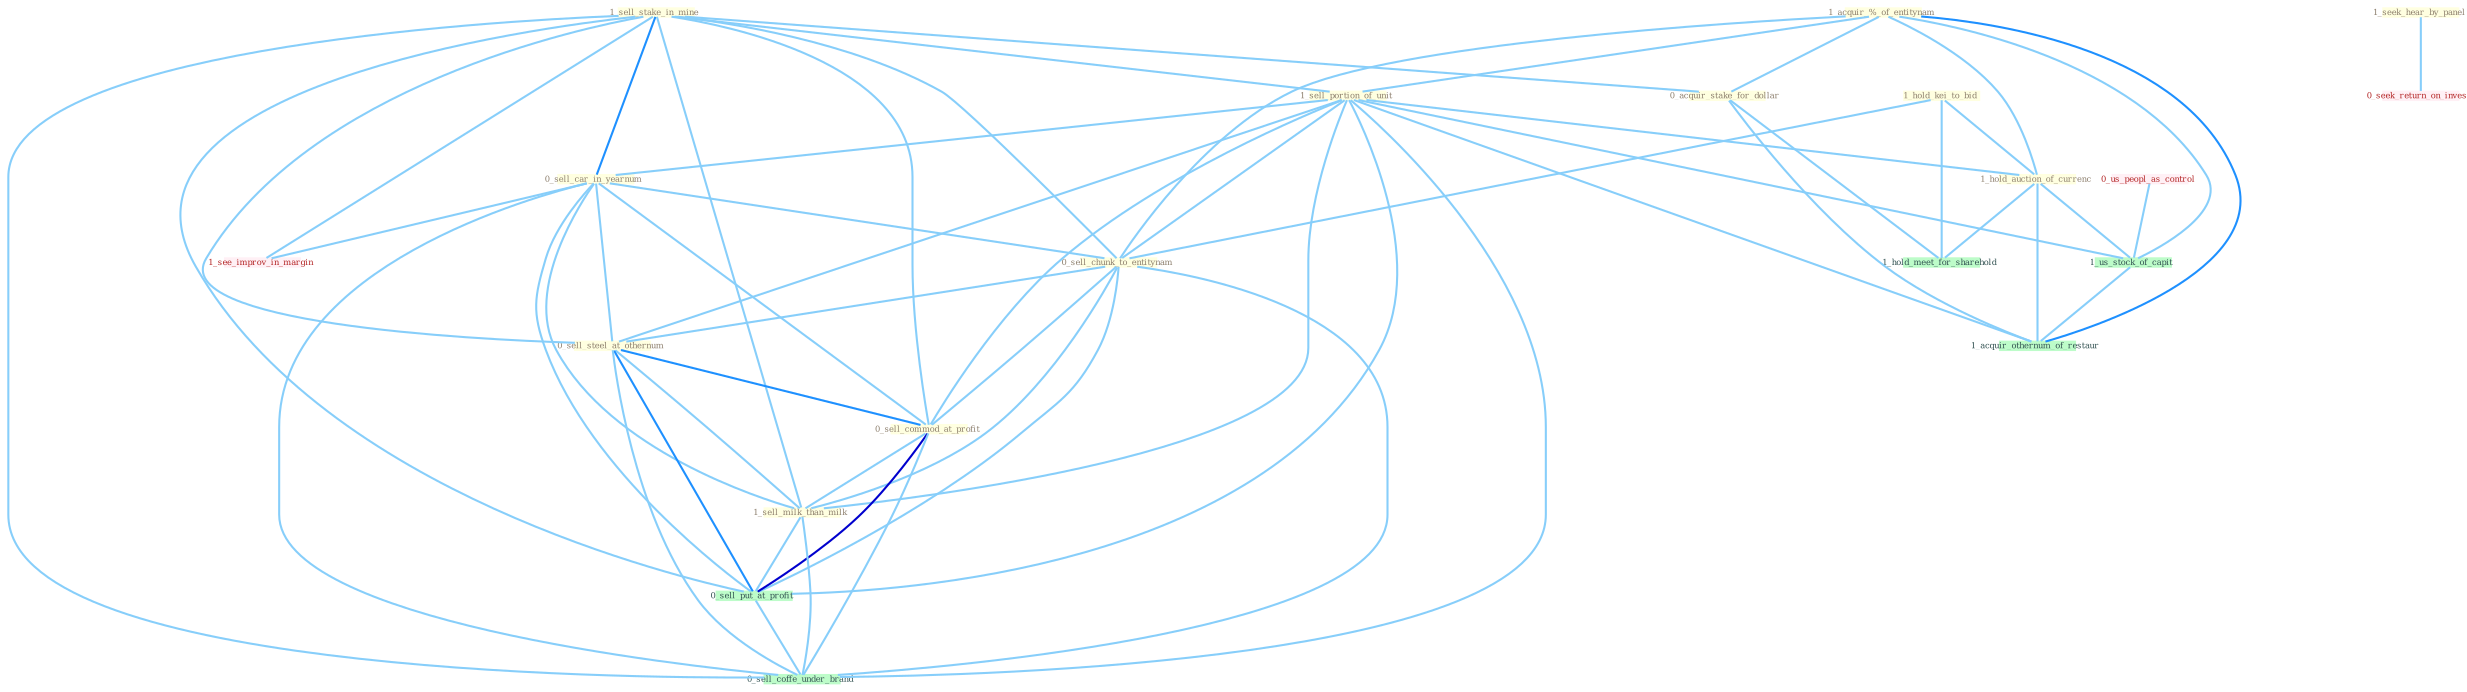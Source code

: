 Graph G{ 
    node
    [shape=polygon,style=filled,width=.5,height=.06,color="#BDFCC9",fixedsize=true,fontsize=4,
    fontcolor="#2f4f4f"];
    {node
    [color="#ffffe0", fontcolor="#8b7d6b"] "1_sell_stake_in_mine " "1_acquir_%_of_entitynam " "1_sell_portion_of_unit " "1_hold_kei_to_bid " "0_sell_car_in_yearnum " "0_sell_chunk_to_entitynam " "0_sell_steel_at_othernum " "0_sell_commod_at_profit " "0_acquir_stake_for_dollar " "1_sell_milk_than_milk " "1_hold_auction_of_currenc " "1_seek_hear_by_panel "}
{node [color="#fff0f5", fontcolor="#b22222"] "0_us_peopl_as_control " "0_seek_return_on_invest " "1_see_improv_in_margin "}
edge [color="#B0E2FF"];

	"1_sell_stake_in_mine " -- "1_sell_portion_of_unit " [w="1", color="#87cefa" ];
	"1_sell_stake_in_mine " -- "0_sell_car_in_yearnum " [w="2", color="#1e90ff" , len=0.8];
	"1_sell_stake_in_mine " -- "0_sell_chunk_to_entitynam " [w="1", color="#87cefa" ];
	"1_sell_stake_in_mine " -- "0_sell_steel_at_othernum " [w="1", color="#87cefa" ];
	"1_sell_stake_in_mine " -- "0_sell_commod_at_profit " [w="1", color="#87cefa" ];
	"1_sell_stake_in_mine " -- "0_acquir_stake_for_dollar " [w="1", color="#87cefa" ];
	"1_sell_stake_in_mine " -- "1_sell_milk_than_milk " [w="1", color="#87cefa" ];
	"1_sell_stake_in_mine " -- "0_sell_put_at_profit " [w="1", color="#87cefa" ];
	"1_sell_stake_in_mine " -- "1_see_improv_in_margin " [w="1", color="#87cefa" ];
	"1_sell_stake_in_mine " -- "0_sell_coffe_under_brand " [w="1", color="#87cefa" ];
	"1_acquir_%_of_entitynam " -- "1_sell_portion_of_unit " [w="1", color="#87cefa" ];
	"1_acquir_%_of_entitynam " -- "0_sell_chunk_to_entitynam " [w="1", color="#87cefa" ];
	"1_acquir_%_of_entitynam " -- "0_acquir_stake_for_dollar " [w="1", color="#87cefa" ];
	"1_acquir_%_of_entitynam " -- "1_hold_auction_of_currenc " [w="1", color="#87cefa" ];
	"1_acquir_%_of_entitynam " -- "1_us_stock_of_capit " [w="1", color="#87cefa" ];
	"1_acquir_%_of_entitynam " -- "1_acquir_othernum_of_restaur " [w="2", color="#1e90ff" , len=0.8];
	"1_sell_portion_of_unit " -- "0_sell_car_in_yearnum " [w="1", color="#87cefa" ];
	"1_sell_portion_of_unit " -- "0_sell_chunk_to_entitynam " [w="1", color="#87cefa" ];
	"1_sell_portion_of_unit " -- "0_sell_steel_at_othernum " [w="1", color="#87cefa" ];
	"1_sell_portion_of_unit " -- "0_sell_commod_at_profit " [w="1", color="#87cefa" ];
	"1_sell_portion_of_unit " -- "1_sell_milk_than_milk " [w="1", color="#87cefa" ];
	"1_sell_portion_of_unit " -- "1_hold_auction_of_currenc " [w="1", color="#87cefa" ];
	"1_sell_portion_of_unit " -- "0_sell_put_at_profit " [w="1", color="#87cefa" ];
	"1_sell_portion_of_unit " -- "1_us_stock_of_capit " [w="1", color="#87cefa" ];
	"1_sell_portion_of_unit " -- "0_sell_coffe_under_brand " [w="1", color="#87cefa" ];
	"1_sell_portion_of_unit " -- "1_acquir_othernum_of_restaur " [w="1", color="#87cefa" ];
	"1_hold_kei_to_bid " -- "0_sell_chunk_to_entitynam " [w="1", color="#87cefa" ];
	"1_hold_kei_to_bid " -- "1_hold_auction_of_currenc " [w="1", color="#87cefa" ];
	"1_hold_kei_to_bid " -- "1_hold_meet_for_sharehold " [w="1", color="#87cefa" ];
	"0_sell_car_in_yearnum " -- "0_sell_chunk_to_entitynam " [w="1", color="#87cefa" ];
	"0_sell_car_in_yearnum " -- "0_sell_steel_at_othernum " [w="1", color="#87cefa" ];
	"0_sell_car_in_yearnum " -- "0_sell_commod_at_profit " [w="1", color="#87cefa" ];
	"0_sell_car_in_yearnum " -- "1_sell_milk_than_milk " [w="1", color="#87cefa" ];
	"0_sell_car_in_yearnum " -- "0_sell_put_at_profit " [w="1", color="#87cefa" ];
	"0_sell_car_in_yearnum " -- "1_see_improv_in_margin " [w="1", color="#87cefa" ];
	"0_sell_car_in_yearnum " -- "0_sell_coffe_under_brand " [w="1", color="#87cefa" ];
	"0_sell_chunk_to_entitynam " -- "0_sell_steel_at_othernum " [w="1", color="#87cefa" ];
	"0_sell_chunk_to_entitynam " -- "0_sell_commod_at_profit " [w="1", color="#87cefa" ];
	"0_sell_chunk_to_entitynam " -- "1_sell_milk_than_milk " [w="1", color="#87cefa" ];
	"0_sell_chunk_to_entitynam " -- "0_sell_put_at_profit " [w="1", color="#87cefa" ];
	"0_sell_chunk_to_entitynam " -- "0_sell_coffe_under_brand " [w="1", color="#87cefa" ];
	"0_sell_steel_at_othernum " -- "0_sell_commod_at_profit " [w="2", color="#1e90ff" , len=0.8];
	"0_sell_steel_at_othernum " -- "1_sell_milk_than_milk " [w="1", color="#87cefa" ];
	"0_sell_steel_at_othernum " -- "0_sell_put_at_profit " [w="2", color="#1e90ff" , len=0.8];
	"0_sell_steel_at_othernum " -- "0_sell_coffe_under_brand " [w="1", color="#87cefa" ];
	"0_sell_commod_at_profit " -- "1_sell_milk_than_milk " [w="1", color="#87cefa" ];
	"0_sell_commod_at_profit " -- "0_sell_put_at_profit " [w="3", color="#0000cd" , len=0.6];
	"0_sell_commod_at_profit " -- "0_sell_coffe_under_brand " [w="1", color="#87cefa" ];
	"0_acquir_stake_for_dollar " -- "1_hold_meet_for_sharehold " [w="1", color="#87cefa" ];
	"0_acquir_stake_for_dollar " -- "1_acquir_othernum_of_restaur " [w="1", color="#87cefa" ];
	"1_sell_milk_than_milk " -- "0_sell_put_at_profit " [w="1", color="#87cefa" ];
	"1_sell_milk_than_milk " -- "0_sell_coffe_under_brand " [w="1", color="#87cefa" ];
	"1_hold_auction_of_currenc " -- "1_us_stock_of_capit " [w="1", color="#87cefa" ];
	"1_hold_auction_of_currenc " -- "1_hold_meet_for_sharehold " [w="1", color="#87cefa" ];
	"1_hold_auction_of_currenc " -- "1_acquir_othernum_of_restaur " [w="1", color="#87cefa" ];
	"1_seek_hear_by_panel " -- "0_seek_return_on_invest " [w="1", color="#87cefa" ];
	"0_us_peopl_as_control " -- "1_us_stock_of_capit " [w="1", color="#87cefa" ];
	"0_sell_put_at_profit " -- "0_sell_coffe_under_brand " [w="1", color="#87cefa" ];
	"1_us_stock_of_capit " -- "1_acquir_othernum_of_restaur " [w="1", color="#87cefa" ];
}